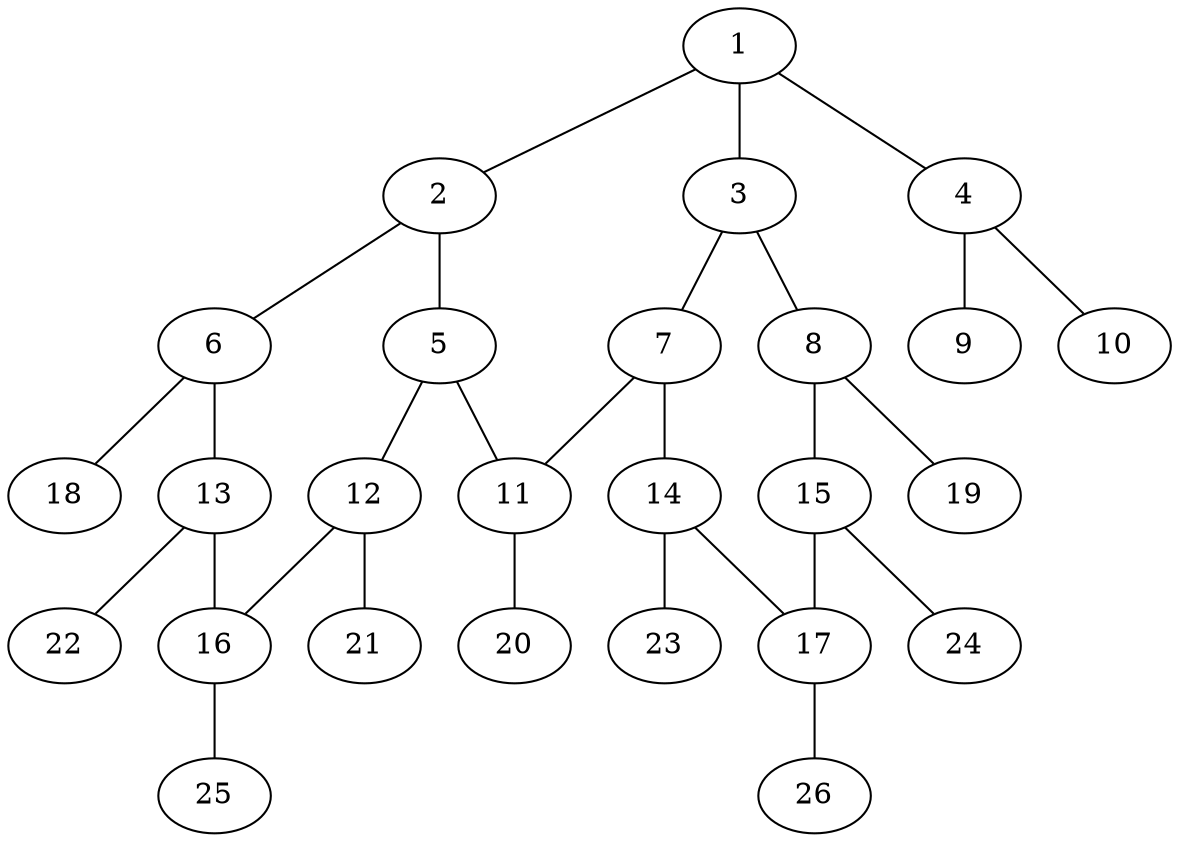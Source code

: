 graph molecule_1707 {
	1	 [chem=C];
	2	 [chem=C];
	1 -- 2	 [valence=1];
	3	 [chem=C];
	1 -- 3	 [valence=2];
	4	 [chem=N];
	1 -- 4	 [valence=1];
	5	 [chem=C];
	2 -- 5	 [valence=1];
	6	 [chem=C];
	2 -- 6	 [valence=2];
	7	 [chem=C];
	3 -- 7	 [valence=1];
	8	 [chem=C];
	3 -- 8	 [valence=1];
	9	 [chem=O];
	4 -- 9	 [valence=2];
	10	 [chem=O];
	4 -- 10	 [valence=1];
	11	 [chem=C];
	5 -- 11	 [valence=1];
	12	 [chem=C];
	5 -- 12	 [valence=2];
	13	 [chem=C];
	6 -- 13	 [valence=1];
	18	 [chem=H];
	6 -- 18	 [valence=1];
	7 -- 11	 [valence=2];
	14	 [chem=C];
	7 -- 14	 [valence=1];
	15	 [chem=C];
	8 -- 15	 [valence=2];
	19	 [chem=H];
	8 -- 19	 [valence=1];
	20	 [chem=H];
	11 -- 20	 [valence=1];
	16	 [chem=C];
	12 -- 16	 [valence=1];
	21	 [chem=H];
	12 -- 21	 [valence=1];
	13 -- 16	 [valence=2];
	22	 [chem=H];
	13 -- 22	 [valence=1];
	17	 [chem=C];
	14 -- 17	 [valence=2];
	23	 [chem=H];
	14 -- 23	 [valence=1];
	15 -- 17	 [valence=1];
	24	 [chem=H];
	15 -- 24	 [valence=1];
	25	 [chem=H];
	16 -- 25	 [valence=1];
	26	 [chem=H];
	17 -- 26	 [valence=1];
}
